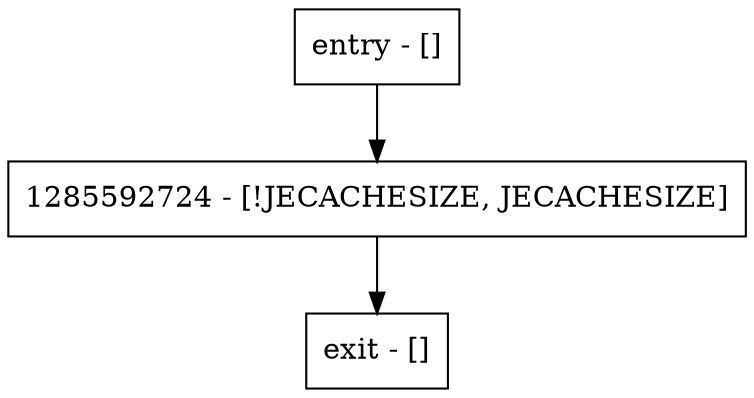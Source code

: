 digraph <init> {
node [shape=record];
entry [label="entry - []"];
exit [label="exit - []"];
1285592724 [label="1285592724 - [!JECACHESIZE, JECACHESIZE]"];
entry;
exit;
entry -> 1285592724;
1285592724 -> exit;
}
